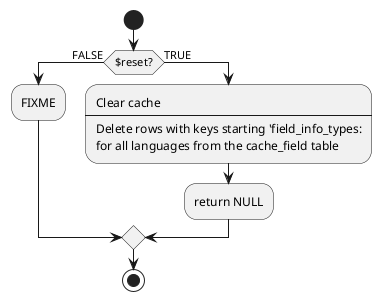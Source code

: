 @startuml

start
if ($reset?) then (FALSE)
:FIXME;
else (TRUE)
:Clear cache
----
Delete rows with keys starting 'field_info_types:
for all languages from the cache_field table;
:return NULL;
endif

stop

@enduml